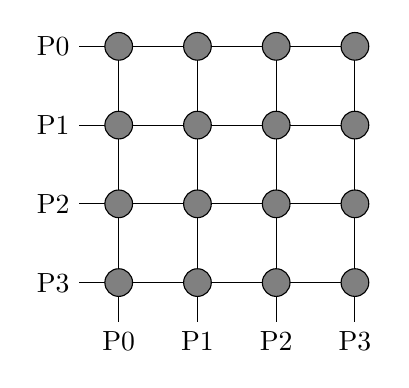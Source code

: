 \begin{tikzpicture}
% Horizontal lines
\draw (-0.5,0) node[left] {P3} -- (3,0);
\draw (-0.5,1) node[left] {P2} -- (3,1);
\draw (-0.5,2) node[left] {P1} -- (3,2);
\draw (-0.5,3) node[left] {P0} -- (3,3);
% Vertical lines
\draw (0,-0.5) node[below] {P0} -- (0,3);
\draw (1,-0.5) node[below] {P1} -- (1,3);
\draw (2,-0.5) node[below] {P2} -- (2,3);
\draw (3,-0.5) node[below] {P3} -- (3,3);
% Intersection circles
\draw[fill=black!50] (0,0) circle (5pt);
\draw[fill=black!50] (0,1) circle (5pt);
\draw[fill=black!50] (0,2) circle (5pt);
\draw[fill=black!50] (0,3) circle (5pt);
\draw[fill=black!50] (1,0) circle (5pt);
\draw[fill=black!50] (1,1) circle (5pt);
\draw[fill=black!50] (1,2) circle (5pt);
\draw[fill=black!50] (1,3) circle (5pt);
\draw[fill=black!50] (2,0) circle (5pt);
\draw[fill=black!50] (2,1) circle (5pt);
\draw[fill=black!50] (2,2) circle (5pt);
\draw[fill=black!50] (2,3) circle (5pt);
\draw[fill=black!50] (3,0) circle (5pt);
\draw[fill=black!50] (3,1) circle (5pt);
\draw[fill=black!50] (3,2) circle (5pt);
\draw[fill=black!50] (3,3) circle (5pt);
\end{tikzpicture}
